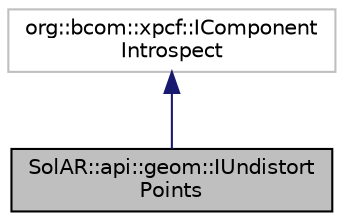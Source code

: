 digraph "SolAR::api::geom::IUndistortPoints"
{
 // LATEX_PDF_SIZE
  edge [fontname="Helvetica",fontsize="10",labelfontname="Helvetica",labelfontsize="10"];
  node [fontname="Helvetica",fontsize="10",shape=record];
  Node1 [label="SolAR::api::geom::IUndistort\lPoints",height=0.2,width=0.4,color="black", fillcolor="grey75", style="filled", fontcolor="black",tooltip="Applies an undistorsion to a set of points. UUID: a345a1d2-c3f3-497f-948b-cd1a199e6657"];
  Node2 -> Node1 [dir="back",color="midnightblue",fontsize="10",style="solid",fontname="Helvetica"];
  Node2 [label="org::bcom::xpcf::IComponent\lIntrospect",height=0.2,width=0.4,color="grey75", fillcolor="white", style="filled",tooltip=" "];
}
